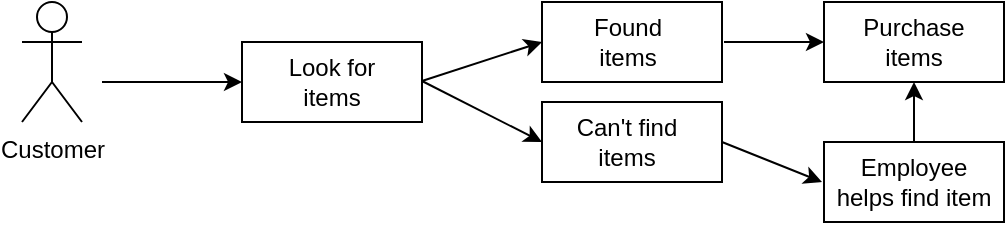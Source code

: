 <mxfile version="14.1.8" type="github">
  <diagram id="oaUg3RSQWYmCGKPRg7f_" name="Page-1">
    <mxGraphModel dx="690" dy="540" grid="1" gridSize="10" guides="1" tooltips="1" connect="1" arrows="1" fold="1" page="1" pageScale="1" pageWidth="850" pageHeight="1100" math="0" shadow="0">
      <root>
        <mxCell id="0" />
        <mxCell id="1" parent="0" />
        <mxCell id="RfAJ7J_bcudSJjBS-emT-1" value="Customer" style="shape=umlActor;verticalLabelPosition=bottom;verticalAlign=top;html=1;outlineConnect=0;" vertex="1" parent="1">
          <mxGeometry x="30" y="100" width="30" height="60" as="geometry" />
        </mxCell>
        <mxCell id="RfAJ7J_bcudSJjBS-emT-2" value="" style="endArrow=classic;html=1;" edge="1" parent="1" target="RfAJ7J_bcudSJjBS-emT-6">
          <mxGeometry width="50" height="50" relative="1" as="geometry">
            <mxPoint x="70" y="140" as="sourcePoint" />
            <mxPoint x="140" y="80" as="targetPoint" />
            <Array as="points">
              <mxPoint x="110" y="140" />
            </Array>
          </mxGeometry>
        </mxCell>
        <mxCell id="RfAJ7J_bcudSJjBS-emT-6" value="" style="rounded=0;whiteSpace=wrap;html=1;" vertex="1" parent="1">
          <mxGeometry x="140" y="120" width="90" height="40" as="geometry" />
        </mxCell>
        <mxCell id="RfAJ7J_bcudSJjBS-emT-7" value="" style="rounded=0;whiteSpace=wrap;html=1;" vertex="1" parent="1">
          <mxGeometry x="431" y="170" width="90" height="40" as="geometry" />
        </mxCell>
        <mxCell id="RfAJ7J_bcudSJjBS-emT-8" value="" style="rounded=0;whiteSpace=wrap;html=1;" vertex="1" parent="1">
          <mxGeometry x="290" y="150" width="90" height="40" as="geometry" />
        </mxCell>
        <mxCell id="RfAJ7J_bcudSJjBS-emT-9" value="Look for items" style="text;html=1;strokeColor=none;fillColor=none;align=center;verticalAlign=middle;whiteSpace=wrap;rounded=0;" vertex="1" parent="1">
          <mxGeometry x="150" y="130" width="70" height="20" as="geometry" />
        </mxCell>
        <mxCell id="RfAJ7J_bcudSJjBS-emT-14" value="Can&#39;t find items" style="text;html=1;strokeColor=none;fillColor=none;align=center;verticalAlign=middle;whiteSpace=wrap;rounded=0;" vertex="1" parent="1">
          <mxGeometry x="305" y="160" width="55" height="20" as="geometry" />
        </mxCell>
        <mxCell id="RfAJ7J_bcudSJjBS-emT-15" value="" style="endArrow=classic;html=1;entryX=0;entryY=0.5;entryDx=0;entryDy=0;" edge="1" parent="1" target="RfAJ7J_bcudSJjBS-emT-17">
          <mxGeometry width="50" height="50" relative="1" as="geometry">
            <mxPoint x="230" y="139.5" as="sourcePoint" />
            <mxPoint x="290" y="139.5" as="targetPoint" />
          </mxGeometry>
        </mxCell>
        <mxCell id="RfAJ7J_bcudSJjBS-emT-16" value="" style="endArrow=classic;html=1;entryX=0;entryY=0.5;entryDx=0;entryDy=0;" edge="1" parent="1" target="RfAJ7J_bcudSJjBS-emT-8">
          <mxGeometry width="50" height="50" relative="1" as="geometry">
            <mxPoint x="230" y="139.5" as="sourcePoint" />
            <mxPoint x="290" y="139.5" as="targetPoint" />
          </mxGeometry>
        </mxCell>
        <mxCell id="RfAJ7J_bcudSJjBS-emT-17" value="" style="rounded=0;whiteSpace=wrap;html=1;" vertex="1" parent="1">
          <mxGeometry x="290" y="100" width="90" height="40" as="geometry" />
        </mxCell>
        <mxCell id="RfAJ7J_bcudSJjBS-emT-19" value="Found items" style="text;html=1;strokeColor=none;fillColor=none;align=center;verticalAlign=middle;whiteSpace=wrap;rounded=0;" vertex="1" parent="1">
          <mxGeometry x="312.5" y="110" width="40" height="20" as="geometry" />
        </mxCell>
        <mxCell id="RfAJ7J_bcudSJjBS-emT-20" value="" style="endArrow=classic;html=1;" edge="1" parent="1">
          <mxGeometry width="50" height="50" relative="1" as="geometry">
            <mxPoint x="380" y="170" as="sourcePoint" />
            <mxPoint x="430" y="190" as="targetPoint" />
          </mxGeometry>
        </mxCell>
        <mxCell id="RfAJ7J_bcudSJjBS-emT-21" value="" style="endArrow=classic;html=1;" edge="1" parent="1">
          <mxGeometry width="50" height="50" relative="1" as="geometry">
            <mxPoint x="381" y="120" as="sourcePoint" />
            <mxPoint x="431" y="120" as="targetPoint" />
          </mxGeometry>
        </mxCell>
        <mxCell id="RfAJ7J_bcudSJjBS-emT-22" value="" style="rounded=0;whiteSpace=wrap;html=1;" vertex="1" parent="1">
          <mxGeometry x="431" y="100" width="90" height="40" as="geometry" />
        </mxCell>
        <mxCell id="RfAJ7J_bcudSJjBS-emT-23" value="" style="endArrow=classic;html=1;entryX=0.5;entryY=1;entryDx=0;entryDy=0;exitX=0.5;exitY=0;exitDx=0;exitDy=0;" edge="1" parent="1" source="RfAJ7J_bcudSJjBS-emT-7" target="RfAJ7J_bcudSJjBS-emT-22">
          <mxGeometry width="50" height="50" relative="1" as="geometry">
            <mxPoint x="471" y="149" as="sourcePoint" />
            <mxPoint x="521" y="149" as="targetPoint" />
          </mxGeometry>
        </mxCell>
        <mxCell id="RfAJ7J_bcudSJjBS-emT-24" value="Purchase items" style="text;html=1;strokeColor=none;fillColor=none;align=center;verticalAlign=middle;whiteSpace=wrap;rounded=0;" vertex="1" parent="1">
          <mxGeometry x="456" y="110" width="40" height="20" as="geometry" />
        </mxCell>
        <mxCell id="RfAJ7J_bcudSJjBS-emT-25" value="Employee helps find item" style="text;html=1;strokeColor=none;fillColor=none;align=center;verticalAlign=middle;whiteSpace=wrap;rounded=0;" vertex="1" parent="1">
          <mxGeometry x="436" y="180" width="80" height="20" as="geometry" />
        </mxCell>
      </root>
    </mxGraphModel>
  </diagram>
</mxfile>
